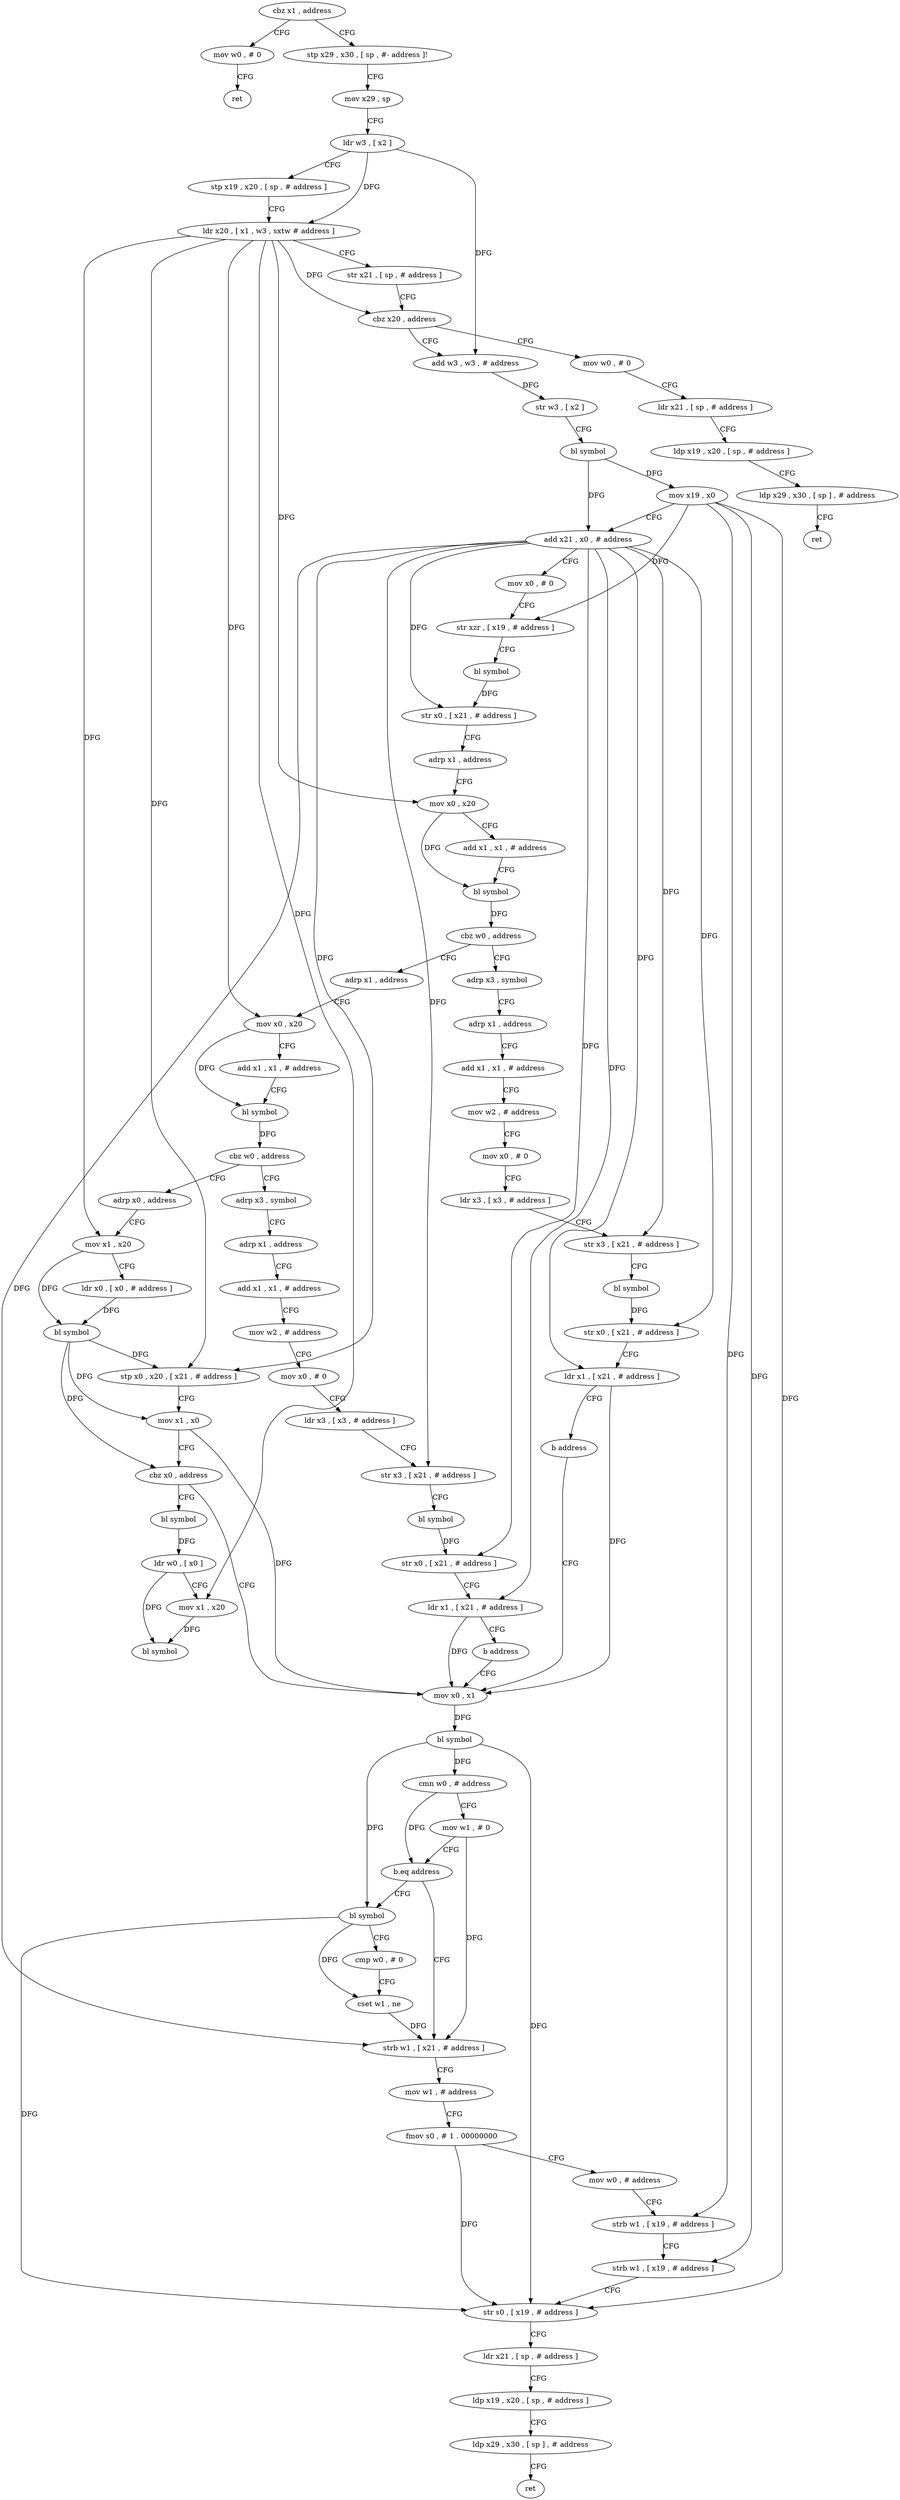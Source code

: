 digraph "func" {
"4279352" [label = "cbz x1 , address" ]
"4279616" [label = "mov w0 , # 0" ]
"4279356" [label = "stp x29 , x30 , [ sp , #- address ]!" ]
"4279620" [label = "ret" ]
"4279360" [label = "mov x29 , sp" ]
"4279364" [label = "ldr w3 , [ x2 ]" ]
"4279368" [label = "stp x19 , x20 , [ sp , # address ]" ]
"4279372" [label = "ldr x20 , [ x1 , w3 , sxtw # address ]" ]
"4279376" [label = "str x21 , [ sp , # address ]" ]
"4279380" [label = "cbz x20 , address" ]
"4279624" [label = "mov w0 , # 0" ]
"4279384" [label = "add w3 , w3 , # address" ]
"4279628" [label = "ldr x21 , [ sp , # address ]" ]
"4279632" [label = "ldp x19 , x20 , [ sp , # address ]" ]
"4279636" [label = "ldp x29 , x30 , [ sp ] , # address" ]
"4279640" [label = "ret" ]
"4279388" [label = "str w3 , [ x2 ]" ]
"4279392" [label = "bl symbol" ]
"4279396" [label = "mov x19 , x0" ]
"4279400" [label = "add x21 , x0 , # address" ]
"4279404" [label = "mov x0 , # 0" ]
"4279408" [label = "str xzr , [ x19 , # address ]" ]
"4279412" [label = "bl symbol" ]
"4279416" [label = "str x0 , [ x21 , # address ]" ]
"4279420" [label = "adrp x1 , address" ]
"4279424" [label = "mov x0 , x20" ]
"4279428" [label = "add x1 , x1 , # address" ]
"4279432" [label = "bl symbol" ]
"4279436" [label = "cbz w0 , address" ]
"4279648" [label = "adrp x3 , symbol" ]
"4279440" [label = "adrp x1 , address" ]
"4279652" [label = "adrp x1 , address" ]
"4279656" [label = "add x1 , x1 , # address" ]
"4279660" [label = "mov w2 , # address" ]
"4279664" [label = "mov x0 , # 0" ]
"4279668" [label = "ldr x3 , [ x3 , # address ]" ]
"4279672" [label = "str x3 , [ x21 , # address ]" ]
"4279676" [label = "bl symbol" ]
"4279680" [label = "str x0 , [ x21 , # address ]" ]
"4279684" [label = "ldr x1 , [ x21 , # address ]" ]
"4279688" [label = "b address" ]
"4279488" [label = "mov x0 , x1" ]
"4279444" [label = "mov x0 , x20" ]
"4279448" [label = "add x1 , x1 , # address" ]
"4279452" [label = "bl symbol" ]
"4279456" [label = "cbz w0 , address" ]
"4279568" [label = "adrp x3 , symbol" ]
"4279460" [label = "adrp x0 , address" ]
"4279492" [label = "bl symbol" ]
"4279496" [label = "cmn w0 , # address" ]
"4279500" [label = "mov w1 , # 0" ]
"4279504" [label = "b.eq address" ]
"4279520" [label = "strb w1 , [ x21 , # address ]" ]
"4279508" [label = "bl symbol" ]
"4279572" [label = "adrp x1 , address" ]
"4279576" [label = "add x1 , x1 , # address" ]
"4279580" [label = "mov w2 , # address" ]
"4279584" [label = "mov x0 , # 0" ]
"4279588" [label = "ldr x3 , [ x3 , # address ]" ]
"4279592" [label = "str x3 , [ x21 , # address ]" ]
"4279596" [label = "bl symbol" ]
"4279600" [label = "str x0 , [ x21 , # address ]" ]
"4279604" [label = "ldr x1 , [ x21 , # address ]" ]
"4279608" [label = "b address" ]
"4279464" [label = "mov x1 , x20" ]
"4279468" [label = "ldr x0 , [ x0 , # address ]" ]
"4279472" [label = "bl symbol" ]
"4279476" [label = "stp x0 , x20 , [ x21 , # address ]" ]
"4279480" [label = "mov x1 , x0" ]
"4279484" [label = "cbz x0 , address" ]
"4279692" [label = "bl symbol" ]
"4279524" [label = "mov w1 , # address" ]
"4279528" [label = "fmov s0 , # 1 . 00000000" ]
"4279532" [label = "mov w0 , # address" ]
"4279536" [label = "strb w1 , [ x19 , # address ]" ]
"4279540" [label = "strb w1 , [ x19 , # address ]" ]
"4279544" [label = "str s0 , [ x19 , # address ]" ]
"4279548" [label = "ldr x21 , [ sp , # address ]" ]
"4279552" [label = "ldp x19 , x20 , [ sp , # address ]" ]
"4279556" [label = "ldp x29 , x30 , [ sp ] , # address" ]
"4279560" [label = "ret" ]
"4279512" [label = "cmp w0 , # 0" ]
"4279516" [label = "cset w1 , ne" ]
"4279696" [label = "ldr w0 , [ x0 ]" ]
"4279700" [label = "mov x1 , x20" ]
"4279704" [label = "bl symbol" ]
"4279352" -> "4279616" [ label = "CFG" ]
"4279352" -> "4279356" [ label = "CFG" ]
"4279616" -> "4279620" [ label = "CFG" ]
"4279356" -> "4279360" [ label = "CFG" ]
"4279360" -> "4279364" [ label = "CFG" ]
"4279364" -> "4279368" [ label = "CFG" ]
"4279364" -> "4279372" [ label = "DFG" ]
"4279364" -> "4279384" [ label = "DFG" ]
"4279368" -> "4279372" [ label = "CFG" ]
"4279372" -> "4279376" [ label = "CFG" ]
"4279372" -> "4279380" [ label = "DFG" ]
"4279372" -> "4279424" [ label = "DFG" ]
"4279372" -> "4279444" [ label = "DFG" ]
"4279372" -> "4279464" [ label = "DFG" ]
"4279372" -> "4279476" [ label = "DFG" ]
"4279372" -> "4279700" [ label = "DFG" ]
"4279376" -> "4279380" [ label = "CFG" ]
"4279380" -> "4279624" [ label = "CFG" ]
"4279380" -> "4279384" [ label = "CFG" ]
"4279624" -> "4279628" [ label = "CFG" ]
"4279384" -> "4279388" [ label = "DFG" ]
"4279628" -> "4279632" [ label = "CFG" ]
"4279632" -> "4279636" [ label = "CFG" ]
"4279636" -> "4279640" [ label = "CFG" ]
"4279388" -> "4279392" [ label = "CFG" ]
"4279392" -> "4279396" [ label = "DFG" ]
"4279392" -> "4279400" [ label = "DFG" ]
"4279396" -> "4279400" [ label = "CFG" ]
"4279396" -> "4279408" [ label = "DFG" ]
"4279396" -> "4279536" [ label = "DFG" ]
"4279396" -> "4279540" [ label = "DFG" ]
"4279396" -> "4279544" [ label = "DFG" ]
"4279400" -> "4279404" [ label = "CFG" ]
"4279400" -> "4279416" [ label = "DFG" ]
"4279400" -> "4279672" [ label = "DFG" ]
"4279400" -> "4279680" [ label = "DFG" ]
"4279400" -> "4279684" [ label = "DFG" ]
"4279400" -> "4279592" [ label = "DFG" ]
"4279400" -> "4279600" [ label = "DFG" ]
"4279400" -> "4279604" [ label = "DFG" ]
"4279400" -> "4279476" [ label = "DFG" ]
"4279400" -> "4279520" [ label = "DFG" ]
"4279404" -> "4279408" [ label = "CFG" ]
"4279408" -> "4279412" [ label = "CFG" ]
"4279412" -> "4279416" [ label = "DFG" ]
"4279416" -> "4279420" [ label = "CFG" ]
"4279420" -> "4279424" [ label = "CFG" ]
"4279424" -> "4279428" [ label = "CFG" ]
"4279424" -> "4279432" [ label = "DFG" ]
"4279428" -> "4279432" [ label = "CFG" ]
"4279432" -> "4279436" [ label = "DFG" ]
"4279436" -> "4279648" [ label = "CFG" ]
"4279436" -> "4279440" [ label = "CFG" ]
"4279648" -> "4279652" [ label = "CFG" ]
"4279440" -> "4279444" [ label = "CFG" ]
"4279652" -> "4279656" [ label = "CFG" ]
"4279656" -> "4279660" [ label = "CFG" ]
"4279660" -> "4279664" [ label = "CFG" ]
"4279664" -> "4279668" [ label = "CFG" ]
"4279668" -> "4279672" [ label = "CFG" ]
"4279672" -> "4279676" [ label = "CFG" ]
"4279676" -> "4279680" [ label = "DFG" ]
"4279680" -> "4279684" [ label = "CFG" ]
"4279684" -> "4279688" [ label = "CFG" ]
"4279684" -> "4279488" [ label = "DFG" ]
"4279688" -> "4279488" [ label = "CFG" ]
"4279488" -> "4279492" [ label = "DFG" ]
"4279444" -> "4279448" [ label = "CFG" ]
"4279444" -> "4279452" [ label = "DFG" ]
"4279448" -> "4279452" [ label = "CFG" ]
"4279452" -> "4279456" [ label = "DFG" ]
"4279456" -> "4279568" [ label = "CFG" ]
"4279456" -> "4279460" [ label = "CFG" ]
"4279568" -> "4279572" [ label = "CFG" ]
"4279460" -> "4279464" [ label = "CFG" ]
"4279492" -> "4279496" [ label = "DFG" ]
"4279492" -> "4279508" [ label = "DFG" ]
"4279492" -> "4279544" [ label = "DFG" ]
"4279496" -> "4279500" [ label = "CFG" ]
"4279496" -> "4279504" [ label = "DFG" ]
"4279500" -> "4279504" [ label = "CFG" ]
"4279500" -> "4279520" [ label = "DFG" ]
"4279504" -> "4279520" [ label = "CFG" ]
"4279504" -> "4279508" [ label = "CFG" ]
"4279520" -> "4279524" [ label = "CFG" ]
"4279508" -> "4279512" [ label = "CFG" ]
"4279508" -> "4279544" [ label = "DFG" ]
"4279508" -> "4279516" [ label = "DFG" ]
"4279572" -> "4279576" [ label = "CFG" ]
"4279576" -> "4279580" [ label = "CFG" ]
"4279580" -> "4279584" [ label = "CFG" ]
"4279584" -> "4279588" [ label = "CFG" ]
"4279588" -> "4279592" [ label = "CFG" ]
"4279592" -> "4279596" [ label = "CFG" ]
"4279596" -> "4279600" [ label = "DFG" ]
"4279600" -> "4279604" [ label = "CFG" ]
"4279604" -> "4279608" [ label = "CFG" ]
"4279604" -> "4279488" [ label = "DFG" ]
"4279608" -> "4279488" [ label = "CFG" ]
"4279464" -> "4279468" [ label = "CFG" ]
"4279464" -> "4279472" [ label = "DFG" ]
"4279468" -> "4279472" [ label = "DFG" ]
"4279472" -> "4279476" [ label = "DFG" ]
"4279472" -> "4279480" [ label = "DFG" ]
"4279472" -> "4279484" [ label = "DFG" ]
"4279476" -> "4279480" [ label = "CFG" ]
"4279480" -> "4279484" [ label = "CFG" ]
"4279480" -> "4279488" [ label = "DFG" ]
"4279484" -> "4279692" [ label = "CFG" ]
"4279484" -> "4279488" [ label = "CFG" ]
"4279692" -> "4279696" [ label = "DFG" ]
"4279524" -> "4279528" [ label = "CFG" ]
"4279528" -> "4279532" [ label = "CFG" ]
"4279528" -> "4279544" [ label = "DFG" ]
"4279532" -> "4279536" [ label = "CFG" ]
"4279536" -> "4279540" [ label = "CFG" ]
"4279540" -> "4279544" [ label = "CFG" ]
"4279544" -> "4279548" [ label = "CFG" ]
"4279548" -> "4279552" [ label = "CFG" ]
"4279552" -> "4279556" [ label = "CFG" ]
"4279556" -> "4279560" [ label = "CFG" ]
"4279512" -> "4279516" [ label = "CFG" ]
"4279516" -> "4279520" [ label = "DFG" ]
"4279696" -> "4279700" [ label = "CFG" ]
"4279696" -> "4279704" [ label = "DFG" ]
"4279700" -> "4279704" [ label = "DFG" ]
}
